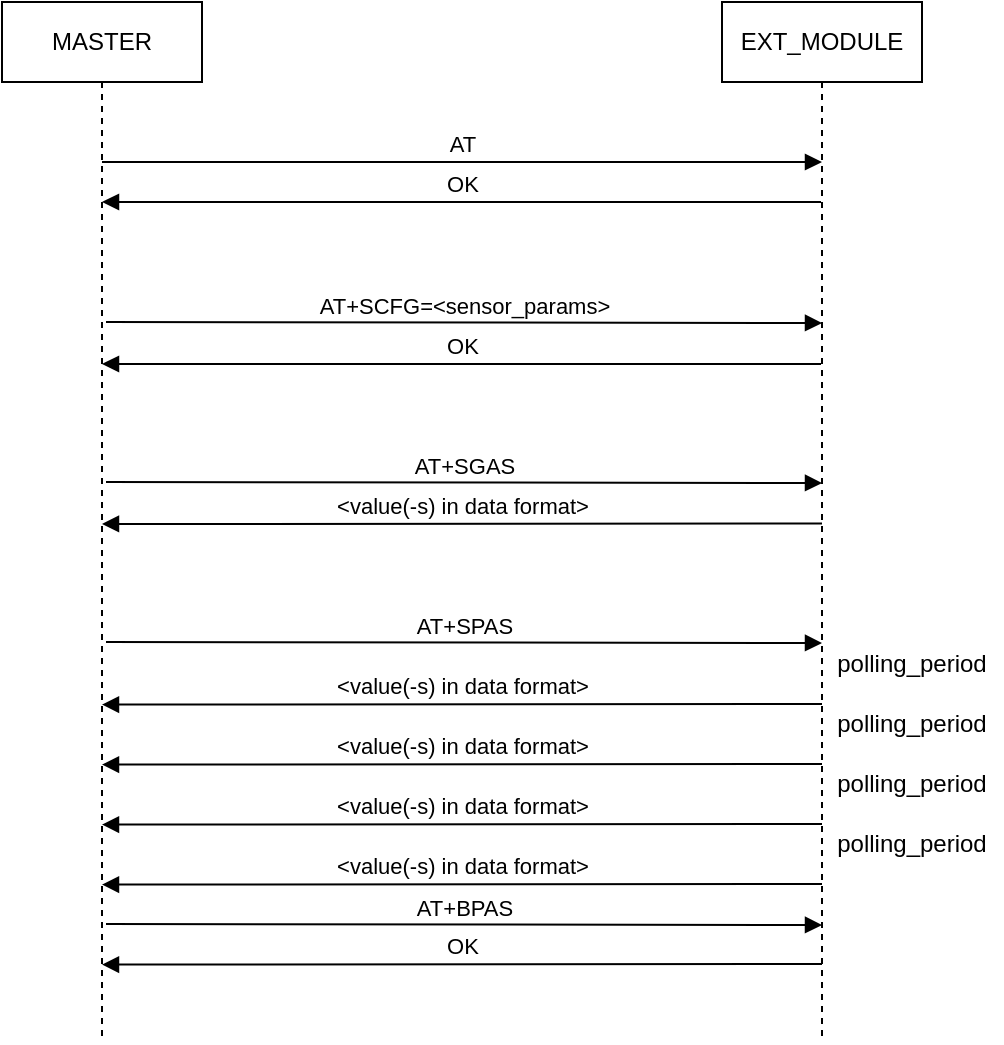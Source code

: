 <mxfile version="21.1.5" type="device">
  <diagram name="Page-1" id="2YBvvXClWsGukQMizWep">
    <mxGraphModel dx="1909" dy="1042" grid="1" gridSize="10" guides="1" tooltips="1" connect="1" arrows="1" fold="1" page="1" pageScale="1" pageWidth="850" pageHeight="1100" math="0" shadow="0">
      <root>
        <mxCell id="0" />
        <mxCell id="1" parent="0" />
        <mxCell id="aM9ryv3xv72pqoxQDRHE-1" value="MASTER" style="shape=umlLifeline;perimeter=lifelinePerimeter;whiteSpace=wrap;html=1;container=0;dropTarget=0;collapsible=0;recursiveResize=0;outlineConnect=0;portConstraint=eastwest;newEdgeStyle={&quot;edgeStyle&quot;:&quot;elbowEdgeStyle&quot;,&quot;elbow&quot;:&quot;vertical&quot;,&quot;curved&quot;:0,&quot;rounded&quot;:0};" parent="1" vertex="1">
          <mxGeometry x="160" y="280" width="100" height="520" as="geometry" />
        </mxCell>
        <mxCell id="aM9ryv3xv72pqoxQDRHE-5" value="EXT_MODULE" style="shape=umlLifeline;perimeter=lifelinePerimeter;whiteSpace=wrap;html=1;container=0;dropTarget=0;collapsible=0;recursiveResize=0;outlineConnect=0;portConstraint=eastwest;newEdgeStyle={&quot;edgeStyle&quot;:&quot;elbowEdgeStyle&quot;,&quot;elbow&quot;:&quot;vertical&quot;,&quot;curved&quot;:0,&quot;rounded&quot;:0};" parent="1" vertex="1">
          <mxGeometry x="520" y="280" width="100" height="520" as="geometry" />
        </mxCell>
        <mxCell id="aM9ryv3xv72pqoxQDRHE-7" value="AT" style="html=1;verticalAlign=bottom;endArrow=block;edgeStyle=elbowEdgeStyle;elbow=vertical;curved=0;rounded=0;" parent="1" source="aM9ryv3xv72pqoxQDRHE-1" edge="1">
          <mxGeometry x="0.001" relative="1" as="geometry">
            <mxPoint x="215" y="360" as="sourcePoint" />
            <Array as="points" />
            <mxPoint x="570" y="360" as="targetPoint" />
            <mxPoint as="offset" />
          </mxGeometry>
        </mxCell>
        <mxCell id="aM9ryv3xv72pqoxQDRHE-9" value="OK" style="html=1;verticalAlign=bottom;endArrow=block;edgeStyle=elbowEdgeStyle;elbow=vertical;curved=0;rounded=0;" parent="1" source="aM9ryv3xv72pqoxQDRHE-5" target="aM9ryv3xv72pqoxQDRHE-1" edge="1">
          <mxGeometry relative="1" as="geometry">
            <mxPoint x="565" y="380" as="sourcePoint" />
            <Array as="points">
              <mxPoint x="500" y="380" />
              <mxPoint x="425" y="400" />
            </Array>
            <mxPoint x="335" y="400.0" as="targetPoint" />
          </mxGeometry>
        </mxCell>
        <mxCell id="1T1NDISbJiV7eEOlV3Co-1" value="AT+SCFG=&amp;lt;sensor_params&amp;gt;" style="html=1;verticalAlign=bottom;endArrow=block;edgeStyle=elbowEdgeStyle;elbow=vertical;curved=0;rounded=0;exitX=0.523;exitY=0.264;exitDx=0;exitDy=0;exitPerimeter=0;" edge="1" parent="1">
          <mxGeometry x="0.001" relative="1" as="geometry">
            <mxPoint x="212" y="440" as="sourcePoint" />
            <Array as="points" />
            <mxPoint x="570" y="441" as="targetPoint" />
            <mxPoint as="offset" />
          </mxGeometry>
        </mxCell>
        <mxCell id="1T1NDISbJiV7eEOlV3Co-2" value="OK" style="html=1;verticalAlign=bottom;endArrow=block;edgeStyle=elbowEdgeStyle;elbow=vertical;curved=0;rounded=0;" edge="1" parent="1">
          <mxGeometry relative="1" as="geometry">
            <mxPoint x="569.5" y="461.0" as="sourcePoint" />
            <Array as="points">
              <mxPoint x="500" y="461" />
              <mxPoint x="425" y="481" />
            </Array>
            <mxPoint x="210" y="461" as="targetPoint" />
          </mxGeometry>
        </mxCell>
        <mxCell id="1T1NDISbJiV7eEOlV3Co-3" value="AT+SGAS" style="html=1;verticalAlign=bottom;endArrow=block;edgeStyle=elbowEdgeStyle;elbow=vertical;curved=0;rounded=0;exitX=0.523;exitY=0.264;exitDx=0;exitDy=0;exitPerimeter=0;" edge="1" parent="1">
          <mxGeometry x="0.001" relative="1" as="geometry">
            <mxPoint x="212" y="520" as="sourcePoint" />
            <Array as="points" />
            <mxPoint x="570" y="521" as="targetPoint" />
            <mxPoint as="offset" />
          </mxGeometry>
        </mxCell>
        <mxCell id="1T1NDISbJiV7eEOlV3Co-4" value="&amp;lt;value(-s) in data format&amp;gt;" style="html=1;verticalAlign=bottom;endArrow=block;edgeStyle=elbowEdgeStyle;elbow=vertical;curved=0;rounded=0;" edge="1" parent="1">
          <mxGeometry x="-0.001" relative="1" as="geometry">
            <mxPoint x="570" y="540.71" as="sourcePoint" />
            <Array as="points">
              <mxPoint x="500" y="541" />
              <mxPoint x="425" y="561" />
            </Array>
            <mxPoint x="210" y="541" as="targetPoint" />
            <mxPoint as="offset" />
          </mxGeometry>
        </mxCell>
        <mxCell id="1T1NDISbJiV7eEOlV3Co-5" value="AT+SPAS" style="html=1;verticalAlign=bottom;endArrow=block;edgeStyle=elbowEdgeStyle;elbow=vertical;curved=0;rounded=0;exitX=0.523;exitY=0.264;exitDx=0;exitDy=0;exitPerimeter=0;" edge="1" parent="1">
          <mxGeometry x="0.001" relative="1" as="geometry">
            <mxPoint x="212" y="600" as="sourcePoint" />
            <Array as="points" />
            <mxPoint x="570" y="601" as="targetPoint" />
            <mxPoint as="offset" />
          </mxGeometry>
        </mxCell>
        <mxCell id="1T1NDISbJiV7eEOlV3Co-6" value="&amp;lt;value(-s) in data format&amp;gt;" style="html=1;verticalAlign=bottom;endArrow=block;edgeStyle=elbowEdgeStyle;elbow=vertical;curved=0;rounded=0;" edge="1" parent="1">
          <mxGeometry x="-0.001" relative="1" as="geometry">
            <mxPoint x="570" y="631" as="sourcePoint" />
            <Array as="points">
              <mxPoint x="500" y="631.29" />
              <mxPoint x="425" y="651.29" />
            </Array>
            <mxPoint x="210" y="631.29" as="targetPoint" />
            <mxPoint as="offset" />
          </mxGeometry>
        </mxCell>
        <mxCell id="1T1NDISbJiV7eEOlV3Co-7" value="&amp;lt;value(-s) in data format&amp;gt;" style="html=1;verticalAlign=bottom;endArrow=block;edgeStyle=elbowEdgeStyle;elbow=vertical;curved=0;rounded=0;" edge="1" parent="1">
          <mxGeometry x="-0.001" relative="1" as="geometry">
            <mxPoint x="570" y="661" as="sourcePoint" />
            <Array as="points">
              <mxPoint x="500" y="661.29" />
              <mxPoint x="425" y="681.29" />
            </Array>
            <mxPoint x="210" y="661.29" as="targetPoint" />
            <mxPoint as="offset" />
          </mxGeometry>
        </mxCell>
        <mxCell id="1T1NDISbJiV7eEOlV3Co-8" value="&amp;lt;value(-s) in data format&amp;gt;" style="html=1;verticalAlign=bottom;endArrow=block;edgeStyle=elbowEdgeStyle;elbow=vertical;curved=0;rounded=0;" edge="1" parent="1">
          <mxGeometry x="-0.001" relative="1" as="geometry">
            <mxPoint x="570" y="691" as="sourcePoint" />
            <Array as="points">
              <mxPoint x="500" y="691.29" />
              <mxPoint x="425" y="711.29" />
            </Array>
            <mxPoint x="210" y="691.29" as="targetPoint" />
            <mxPoint as="offset" />
          </mxGeometry>
        </mxCell>
        <mxCell id="1T1NDISbJiV7eEOlV3Co-9" value="&amp;lt;value(-s) in data format&amp;gt;" style="html=1;verticalAlign=bottom;endArrow=block;edgeStyle=elbowEdgeStyle;elbow=vertical;curved=0;rounded=0;" edge="1" parent="1">
          <mxGeometry x="-0.001" relative="1" as="geometry">
            <mxPoint x="570" y="721" as="sourcePoint" />
            <Array as="points">
              <mxPoint x="500" y="721.29" />
              <mxPoint x="425" y="741.29" />
            </Array>
            <mxPoint x="210" y="721.29" as="targetPoint" />
            <mxPoint as="offset" />
          </mxGeometry>
        </mxCell>
        <mxCell id="1T1NDISbJiV7eEOlV3Co-10" value="polling_period" style="text;html=1;strokeColor=none;fillColor=none;align=center;verticalAlign=middle;whiteSpace=wrap;rounded=0;" vertex="1" parent="1">
          <mxGeometry x="570" y="601" width="90" height="20" as="geometry" />
        </mxCell>
        <mxCell id="1T1NDISbJiV7eEOlV3Co-11" value="polling_period" style="text;html=1;strokeColor=none;fillColor=none;align=center;verticalAlign=middle;whiteSpace=wrap;rounded=0;" vertex="1" parent="1">
          <mxGeometry x="570" y="631" width="90" height="20" as="geometry" />
        </mxCell>
        <mxCell id="1T1NDISbJiV7eEOlV3Co-12" value="polling_period" style="text;html=1;strokeColor=none;fillColor=none;align=center;verticalAlign=middle;whiteSpace=wrap;rounded=0;" vertex="1" parent="1">
          <mxGeometry x="570" y="661" width="90" height="20" as="geometry" />
        </mxCell>
        <mxCell id="1T1NDISbJiV7eEOlV3Co-13" value="polling_period" style="text;html=1;strokeColor=none;fillColor=none;align=center;verticalAlign=middle;whiteSpace=wrap;rounded=0;" vertex="1" parent="1">
          <mxGeometry x="570" y="691" width="90" height="20" as="geometry" />
        </mxCell>
        <mxCell id="1T1NDISbJiV7eEOlV3Co-14" value="AT+BPAS" style="html=1;verticalAlign=bottom;endArrow=block;edgeStyle=elbowEdgeStyle;elbow=vertical;curved=0;rounded=0;exitX=0.523;exitY=0.264;exitDx=0;exitDy=0;exitPerimeter=0;" edge="1" parent="1">
          <mxGeometry x="0.001" relative="1" as="geometry">
            <mxPoint x="212" y="741" as="sourcePoint" />
            <Array as="points" />
            <mxPoint x="570" y="742" as="targetPoint" />
            <mxPoint as="offset" />
          </mxGeometry>
        </mxCell>
        <mxCell id="1T1NDISbJiV7eEOlV3Co-15" value="OK" style="html=1;verticalAlign=bottom;endArrow=block;edgeStyle=elbowEdgeStyle;elbow=vertical;curved=0;rounded=0;" edge="1" parent="1">
          <mxGeometry relative="1" as="geometry">
            <mxPoint x="570" y="761" as="sourcePoint" />
            <Array as="points">
              <mxPoint x="500" y="761.29" />
              <mxPoint x="425" y="781.29" />
            </Array>
            <mxPoint x="210" y="761.29" as="targetPoint" />
          </mxGeometry>
        </mxCell>
      </root>
    </mxGraphModel>
  </diagram>
</mxfile>
